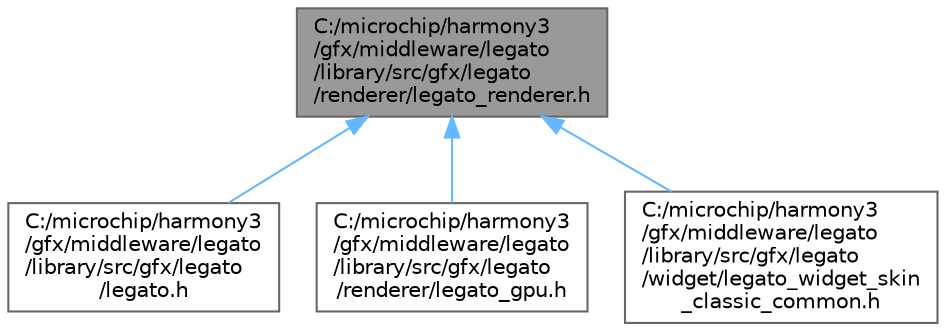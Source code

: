 digraph "C:/microchip/harmony3/gfx/middleware/legato/library/src/gfx/legato/renderer/legato_renderer.h"
{
 // INTERACTIVE_SVG=YES
 // LATEX_PDF_SIZE
  bgcolor="transparent";
  edge [fontname=Helvetica,fontsize=10,labelfontname=Helvetica,labelfontsize=10];
  node [fontname=Helvetica,fontsize=10,shape=box,height=0.2,width=0.4];
  Node1 [label="C:/microchip/harmony3\l/gfx/middleware/legato\l/library/src/gfx/legato\l/renderer/legato_renderer.h",height=0.2,width=0.4,color="gray40", fillcolor="grey60", style="filled", fontcolor="black",tooltip=" "];
  Node1 -> Node2 [dir="back",color="steelblue1",style="solid"];
  Node2 [label="C:/microchip/harmony3\l/gfx/middleware/legato\l/library/src/gfx/legato\l/legato.h",height=0.2,width=0.4,color="grey40", fillcolor="white", style="filled",URL="$legato_8h.html",tooltip="The header file joins all header files used in the graphics object library."];
  Node1 -> Node3 [dir="back",color="steelblue1",style="solid"];
  Node3 [label="C:/microchip/harmony3\l/gfx/middleware/legato\l/library/src/gfx/legato\l/renderer/legato_gpu.h",height=0.2,width=0.4,color="grey40", fillcolor="white", style="filled",URL="$legato__gpu_8h.html",tooltip="Defines wrapper for interfacing with Harmony GPU interface."];
  Node1 -> Node4 [dir="back",color="steelblue1",style="solid"];
  Node4 [label="C:/microchip/harmony3\l/gfx/middleware/legato\l/library/src/gfx/legato\l/widget/legato_widget_skin\l_classic_common.h",height=0.2,width=0.4,color="grey40", fillcolor="white", style="filled",URL="$legato__widget__skin__classic__common_8h.html",tooltip="Common functions for the classic widget skin."];
}
